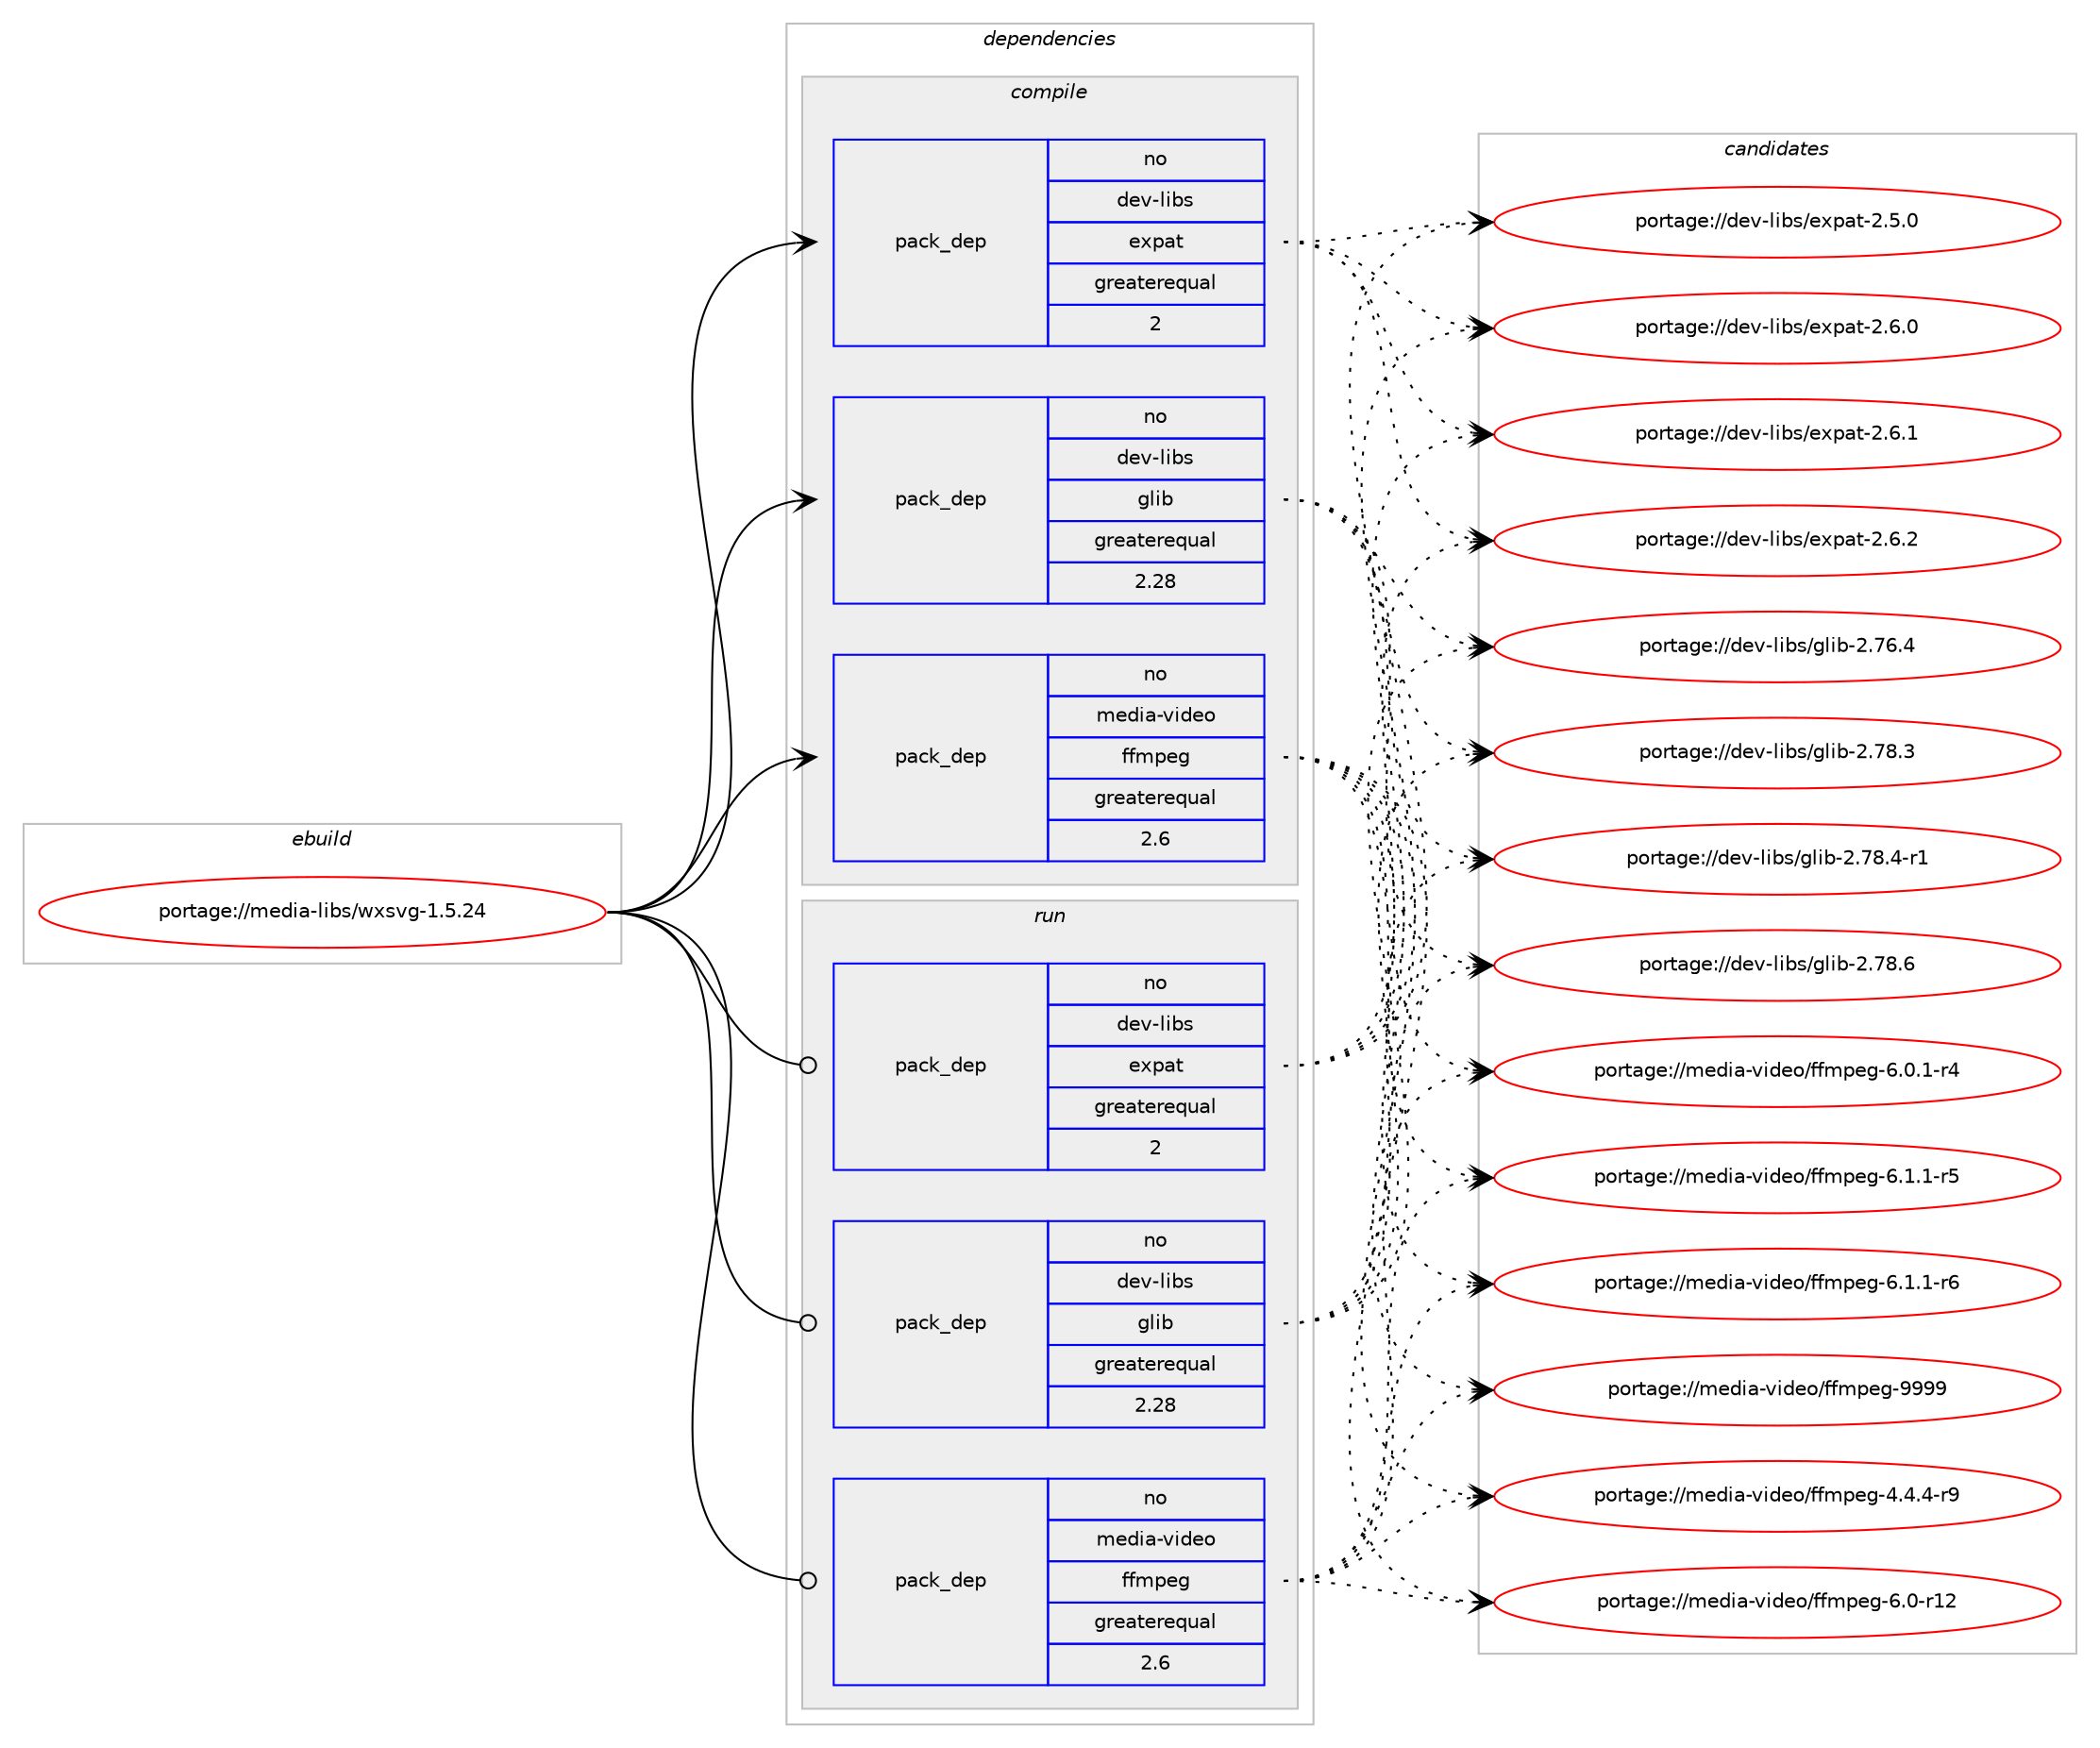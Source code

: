 digraph prolog {

# *************
# Graph options
# *************

newrank=true;
concentrate=true;
compound=true;
graph [rankdir=LR,fontname=Helvetica,fontsize=10,ranksep=1.5];#, ranksep=2.5, nodesep=0.2];
edge  [arrowhead=vee];
node  [fontname=Helvetica,fontsize=10];

# **********
# The ebuild
# **********

subgraph cluster_leftcol {
color=gray;
rank=same;
label=<<i>ebuild</i>>;
id [label="portage://media-libs/wxsvg-1.5.24", color=red, width=4, href="../media-libs/wxsvg-1.5.24.svg"];
}

# ****************
# The dependencies
# ****************

subgraph cluster_midcol {
color=gray;
label=<<i>dependencies</i>>;
subgraph cluster_compile {
fillcolor="#eeeeee";
style=filled;
label=<<i>compile</i>>;
subgraph pack80818 {
dependency159360 [label=<<TABLE BORDER="0" CELLBORDER="1" CELLSPACING="0" CELLPADDING="4" WIDTH="220"><TR><TD ROWSPAN="6" CELLPADDING="30">pack_dep</TD></TR><TR><TD WIDTH="110">no</TD></TR><TR><TD>dev-libs</TD></TR><TR><TD>expat</TD></TR><TR><TD>greaterequal</TD></TR><TR><TD>2</TD></TR></TABLE>>, shape=none, color=blue];
}
id:e -> dependency159360:w [weight=20,style="solid",arrowhead="vee"];
subgraph pack80819 {
dependency159361 [label=<<TABLE BORDER="0" CELLBORDER="1" CELLSPACING="0" CELLPADDING="4" WIDTH="220"><TR><TD ROWSPAN="6" CELLPADDING="30">pack_dep</TD></TR><TR><TD WIDTH="110">no</TD></TR><TR><TD>dev-libs</TD></TR><TR><TD>glib</TD></TR><TR><TD>greaterequal</TD></TR><TR><TD>2.28</TD></TR></TABLE>>, shape=none, color=blue];
}
id:e -> dependency159361:w [weight=20,style="solid",arrowhead="vee"];
# *** BEGIN UNKNOWN DEPENDENCY TYPE (TODO) ***
# id -> package_dependency(portage://media-libs/wxsvg-1.5.24,install,no,dev-libs,libxml2,none,[,,],any_same_slot,[])
# *** END UNKNOWN DEPENDENCY TYPE (TODO) ***

# *** BEGIN UNKNOWN DEPENDENCY TYPE (TODO) ***
# id -> package_dependency(portage://media-libs/wxsvg-1.5.24,install,no,media-libs,fontconfig,none,[,,],any_same_slot,[])
# *** END UNKNOWN DEPENDENCY TYPE (TODO) ***

# *** BEGIN UNKNOWN DEPENDENCY TYPE (TODO) ***
# id -> package_dependency(portage://media-libs/wxsvg-1.5.24,install,no,media-libs,freetype,none,[,,],[slot(2),equal],[])
# *** END UNKNOWN DEPENDENCY TYPE (TODO) ***

# *** BEGIN UNKNOWN DEPENDENCY TYPE (TODO) ***
# id -> package_dependency(portage://media-libs/wxsvg-1.5.24,install,no,media-libs,harfbuzz,none,[,,],any_same_slot,[])
# *** END UNKNOWN DEPENDENCY TYPE (TODO) ***

# *** BEGIN UNKNOWN DEPENDENCY TYPE (TODO) ***
# id -> package_dependency(portage://media-libs/wxsvg-1.5.24,install,no,media-libs,libexif,none,[,,],any_same_slot,[])
# *** END UNKNOWN DEPENDENCY TYPE (TODO) ***

subgraph pack80820 {
dependency159362 [label=<<TABLE BORDER="0" CELLBORDER="1" CELLSPACING="0" CELLPADDING="4" WIDTH="220"><TR><TD ROWSPAN="6" CELLPADDING="30">pack_dep</TD></TR><TR><TD WIDTH="110">no</TD></TR><TR><TD>media-video</TD></TR><TR><TD>ffmpeg</TD></TR><TR><TD>greaterequal</TD></TR><TR><TD>2.6</TD></TR></TABLE>>, shape=none, color=blue];
}
id:e -> dependency159362:w [weight=20,style="solid",arrowhead="vee"];
# *** BEGIN UNKNOWN DEPENDENCY TYPE (TODO) ***
# id -> package_dependency(portage://media-libs/wxsvg-1.5.24,install,no,x11-libs,cairo,none,[,,],any_same_slot,[])
# *** END UNKNOWN DEPENDENCY TYPE (TODO) ***

# *** BEGIN UNKNOWN DEPENDENCY TYPE (TODO) ***
# id -> package_dependency(portage://media-libs/wxsvg-1.5.24,install,no,x11-libs,pango,none,[,,],any_same_slot,[])
# *** END UNKNOWN DEPENDENCY TYPE (TODO) ***

# *** BEGIN UNKNOWN DEPENDENCY TYPE (TODO) ***
# id -> package_dependency(portage://media-libs/wxsvg-1.5.24,install,no,x11-libs,wxGTK,none,[,,],[slot(3.2-gtk3),equal],[use(enable(X),none)])
# *** END UNKNOWN DEPENDENCY TYPE (TODO) ***

}
subgraph cluster_compileandrun {
fillcolor="#eeeeee";
style=filled;
label=<<i>compile and run</i>>;
}
subgraph cluster_run {
fillcolor="#eeeeee";
style=filled;
label=<<i>run</i>>;
subgraph pack80821 {
dependency159363 [label=<<TABLE BORDER="0" CELLBORDER="1" CELLSPACING="0" CELLPADDING="4" WIDTH="220"><TR><TD ROWSPAN="6" CELLPADDING="30">pack_dep</TD></TR><TR><TD WIDTH="110">no</TD></TR><TR><TD>dev-libs</TD></TR><TR><TD>expat</TD></TR><TR><TD>greaterequal</TD></TR><TR><TD>2</TD></TR></TABLE>>, shape=none, color=blue];
}
id:e -> dependency159363:w [weight=20,style="solid",arrowhead="odot"];
subgraph pack80822 {
dependency159364 [label=<<TABLE BORDER="0" CELLBORDER="1" CELLSPACING="0" CELLPADDING="4" WIDTH="220"><TR><TD ROWSPAN="6" CELLPADDING="30">pack_dep</TD></TR><TR><TD WIDTH="110">no</TD></TR><TR><TD>dev-libs</TD></TR><TR><TD>glib</TD></TR><TR><TD>greaterequal</TD></TR><TR><TD>2.28</TD></TR></TABLE>>, shape=none, color=blue];
}
id:e -> dependency159364:w [weight=20,style="solid",arrowhead="odot"];
# *** BEGIN UNKNOWN DEPENDENCY TYPE (TODO) ***
# id -> package_dependency(portage://media-libs/wxsvg-1.5.24,run,no,dev-libs,libxml2,none,[,,],any_same_slot,[])
# *** END UNKNOWN DEPENDENCY TYPE (TODO) ***

# *** BEGIN UNKNOWN DEPENDENCY TYPE (TODO) ***
# id -> package_dependency(portage://media-libs/wxsvg-1.5.24,run,no,media-libs,fontconfig,none,[,,],any_same_slot,[])
# *** END UNKNOWN DEPENDENCY TYPE (TODO) ***

# *** BEGIN UNKNOWN DEPENDENCY TYPE (TODO) ***
# id -> package_dependency(portage://media-libs/wxsvg-1.5.24,run,no,media-libs,freetype,none,[,,],[slot(2),equal],[])
# *** END UNKNOWN DEPENDENCY TYPE (TODO) ***

# *** BEGIN UNKNOWN DEPENDENCY TYPE (TODO) ***
# id -> package_dependency(portage://media-libs/wxsvg-1.5.24,run,no,media-libs,harfbuzz,none,[,,],any_same_slot,[])
# *** END UNKNOWN DEPENDENCY TYPE (TODO) ***

# *** BEGIN UNKNOWN DEPENDENCY TYPE (TODO) ***
# id -> package_dependency(portage://media-libs/wxsvg-1.5.24,run,no,media-libs,libexif,none,[,,],any_same_slot,[])
# *** END UNKNOWN DEPENDENCY TYPE (TODO) ***

subgraph pack80823 {
dependency159365 [label=<<TABLE BORDER="0" CELLBORDER="1" CELLSPACING="0" CELLPADDING="4" WIDTH="220"><TR><TD ROWSPAN="6" CELLPADDING="30">pack_dep</TD></TR><TR><TD WIDTH="110">no</TD></TR><TR><TD>media-video</TD></TR><TR><TD>ffmpeg</TD></TR><TR><TD>greaterequal</TD></TR><TR><TD>2.6</TD></TR></TABLE>>, shape=none, color=blue];
}
id:e -> dependency159365:w [weight=20,style="solid",arrowhead="odot"];
# *** BEGIN UNKNOWN DEPENDENCY TYPE (TODO) ***
# id -> package_dependency(portage://media-libs/wxsvg-1.5.24,run,no,x11-libs,cairo,none,[,,],any_same_slot,[])
# *** END UNKNOWN DEPENDENCY TYPE (TODO) ***

# *** BEGIN UNKNOWN DEPENDENCY TYPE (TODO) ***
# id -> package_dependency(portage://media-libs/wxsvg-1.5.24,run,no,x11-libs,pango,none,[,,],any_same_slot,[])
# *** END UNKNOWN DEPENDENCY TYPE (TODO) ***

# *** BEGIN UNKNOWN DEPENDENCY TYPE (TODO) ***
# id -> package_dependency(portage://media-libs/wxsvg-1.5.24,run,no,x11-libs,wxGTK,none,[,,],[slot(3.2-gtk3),equal],[use(enable(X),none)])
# *** END UNKNOWN DEPENDENCY TYPE (TODO) ***

}
}

# **************
# The candidates
# **************

subgraph cluster_choices {
rank=same;
color=gray;
label=<<i>candidates</i>>;

subgraph choice80818 {
color=black;
nodesep=1;
choice10010111845108105981154710112011297116455046534648 [label="portage://dev-libs/expat-2.5.0", color=red, width=4,href="../dev-libs/expat-2.5.0.svg"];
choice10010111845108105981154710112011297116455046544648 [label="portage://dev-libs/expat-2.6.0", color=red, width=4,href="../dev-libs/expat-2.6.0.svg"];
choice10010111845108105981154710112011297116455046544649 [label="portage://dev-libs/expat-2.6.1", color=red, width=4,href="../dev-libs/expat-2.6.1.svg"];
choice10010111845108105981154710112011297116455046544650 [label="portage://dev-libs/expat-2.6.2", color=red, width=4,href="../dev-libs/expat-2.6.2.svg"];
dependency159360:e -> choice10010111845108105981154710112011297116455046534648:w [style=dotted,weight="100"];
dependency159360:e -> choice10010111845108105981154710112011297116455046544648:w [style=dotted,weight="100"];
dependency159360:e -> choice10010111845108105981154710112011297116455046544649:w [style=dotted,weight="100"];
dependency159360:e -> choice10010111845108105981154710112011297116455046544650:w [style=dotted,weight="100"];
}
subgraph choice80819 {
color=black;
nodesep=1;
choice1001011184510810598115471031081059845504655544652 [label="portage://dev-libs/glib-2.76.4", color=red, width=4,href="../dev-libs/glib-2.76.4.svg"];
choice1001011184510810598115471031081059845504655564651 [label="portage://dev-libs/glib-2.78.3", color=red, width=4,href="../dev-libs/glib-2.78.3.svg"];
choice10010111845108105981154710310810598455046555646524511449 [label="portage://dev-libs/glib-2.78.4-r1", color=red, width=4,href="../dev-libs/glib-2.78.4-r1.svg"];
choice1001011184510810598115471031081059845504655564654 [label="portage://dev-libs/glib-2.78.6", color=red, width=4,href="../dev-libs/glib-2.78.6.svg"];
dependency159361:e -> choice1001011184510810598115471031081059845504655544652:w [style=dotted,weight="100"];
dependency159361:e -> choice1001011184510810598115471031081059845504655564651:w [style=dotted,weight="100"];
dependency159361:e -> choice10010111845108105981154710310810598455046555646524511449:w [style=dotted,weight="100"];
dependency159361:e -> choice1001011184510810598115471031081059845504655564654:w [style=dotted,weight="100"];
}
subgraph choice80820 {
color=black;
nodesep=1;
choice1091011001059745118105100101111471021021091121011034552465246524511457 [label="portage://media-video/ffmpeg-4.4.4-r9", color=red, width=4,href="../media-video/ffmpeg-4.4.4-r9.svg"];
choice10910110010597451181051001011114710210210911210110345544648451144950 [label="portage://media-video/ffmpeg-6.0-r12", color=red, width=4,href="../media-video/ffmpeg-6.0-r12.svg"];
choice1091011001059745118105100101111471021021091121011034554464846494511452 [label="portage://media-video/ffmpeg-6.0.1-r4", color=red, width=4,href="../media-video/ffmpeg-6.0.1-r4.svg"];
choice1091011001059745118105100101111471021021091121011034554464946494511453 [label="portage://media-video/ffmpeg-6.1.1-r5", color=red, width=4,href="../media-video/ffmpeg-6.1.1-r5.svg"];
choice1091011001059745118105100101111471021021091121011034554464946494511454 [label="portage://media-video/ffmpeg-6.1.1-r6", color=red, width=4,href="../media-video/ffmpeg-6.1.1-r6.svg"];
choice1091011001059745118105100101111471021021091121011034557575757 [label="portage://media-video/ffmpeg-9999", color=red, width=4,href="../media-video/ffmpeg-9999.svg"];
dependency159362:e -> choice1091011001059745118105100101111471021021091121011034552465246524511457:w [style=dotted,weight="100"];
dependency159362:e -> choice10910110010597451181051001011114710210210911210110345544648451144950:w [style=dotted,weight="100"];
dependency159362:e -> choice1091011001059745118105100101111471021021091121011034554464846494511452:w [style=dotted,weight="100"];
dependency159362:e -> choice1091011001059745118105100101111471021021091121011034554464946494511453:w [style=dotted,weight="100"];
dependency159362:e -> choice1091011001059745118105100101111471021021091121011034554464946494511454:w [style=dotted,weight="100"];
dependency159362:e -> choice1091011001059745118105100101111471021021091121011034557575757:w [style=dotted,weight="100"];
}
subgraph choice80821 {
color=black;
nodesep=1;
choice10010111845108105981154710112011297116455046534648 [label="portage://dev-libs/expat-2.5.0", color=red, width=4,href="../dev-libs/expat-2.5.0.svg"];
choice10010111845108105981154710112011297116455046544648 [label="portage://dev-libs/expat-2.6.0", color=red, width=4,href="../dev-libs/expat-2.6.0.svg"];
choice10010111845108105981154710112011297116455046544649 [label="portage://dev-libs/expat-2.6.1", color=red, width=4,href="../dev-libs/expat-2.6.1.svg"];
choice10010111845108105981154710112011297116455046544650 [label="portage://dev-libs/expat-2.6.2", color=red, width=4,href="../dev-libs/expat-2.6.2.svg"];
dependency159363:e -> choice10010111845108105981154710112011297116455046534648:w [style=dotted,weight="100"];
dependency159363:e -> choice10010111845108105981154710112011297116455046544648:w [style=dotted,weight="100"];
dependency159363:e -> choice10010111845108105981154710112011297116455046544649:w [style=dotted,weight="100"];
dependency159363:e -> choice10010111845108105981154710112011297116455046544650:w [style=dotted,weight="100"];
}
subgraph choice80822 {
color=black;
nodesep=1;
choice1001011184510810598115471031081059845504655544652 [label="portage://dev-libs/glib-2.76.4", color=red, width=4,href="../dev-libs/glib-2.76.4.svg"];
choice1001011184510810598115471031081059845504655564651 [label="portage://dev-libs/glib-2.78.3", color=red, width=4,href="../dev-libs/glib-2.78.3.svg"];
choice10010111845108105981154710310810598455046555646524511449 [label="portage://dev-libs/glib-2.78.4-r1", color=red, width=4,href="../dev-libs/glib-2.78.4-r1.svg"];
choice1001011184510810598115471031081059845504655564654 [label="portage://dev-libs/glib-2.78.6", color=red, width=4,href="../dev-libs/glib-2.78.6.svg"];
dependency159364:e -> choice1001011184510810598115471031081059845504655544652:w [style=dotted,weight="100"];
dependency159364:e -> choice1001011184510810598115471031081059845504655564651:w [style=dotted,weight="100"];
dependency159364:e -> choice10010111845108105981154710310810598455046555646524511449:w [style=dotted,weight="100"];
dependency159364:e -> choice1001011184510810598115471031081059845504655564654:w [style=dotted,weight="100"];
}
subgraph choice80823 {
color=black;
nodesep=1;
choice1091011001059745118105100101111471021021091121011034552465246524511457 [label="portage://media-video/ffmpeg-4.4.4-r9", color=red, width=4,href="../media-video/ffmpeg-4.4.4-r9.svg"];
choice10910110010597451181051001011114710210210911210110345544648451144950 [label="portage://media-video/ffmpeg-6.0-r12", color=red, width=4,href="../media-video/ffmpeg-6.0-r12.svg"];
choice1091011001059745118105100101111471021021091121011034554464846494511452 [label="portage://media-video/ffmpeg-6.0.1-r4", color=red, width=4,href="../media-video/ffmpeg-6.0.1-r4.svg"];
choice1091011001059745118105100101111471021021091121011034554464946494511453 [label="portage://media-video/ffmpeg-6.1.1-r5", color=red, width=4,href="../media-video/ffmpeg-6.1.1-r5.svg"];
choice1091011001059745118105100101111471021021091121011034554464946494511454 [label="portage://media-video/ffmpeg-6.1.1-r6", color=red, width=4,href="../media-video/ffmpeg-6.1.1-r6.svg"];
choice1091011001059745118105100101111471021021091121011034557575757 [label="portage://media-video/ffmpeg-9999", color=red, width=4,href="../media-video/ffmpeg-9999.svg"];
dependency159365:e -> choice1091011001059745118105100101111471021021091121011034552465246524511457:w [style=dotted,weight="100"];
dependency159365:e -> choice10910110010597451181051001011114710210210911210110345544648451144950:w [style=dotted,weight="100"];
dependency159365:e -> choice1091011001059745118105100101111471021021091121011034554464846494511452:w [style=dotted,weight="100"];
dependency159365:e -> choice1091011001059745118105100101111471021021091121011034554464946494511453:w [style=dotted,weight="100"];
dependency159365:e -> choice1091011001059745118105100101111471021021091121011034554464946494511454:w [style=dotted,weight="100"];
dependency159365:e -> choice1091011001059745118105100101111471021021091121011034557575757:w [style=dotted,weight="100"];
}
}

}
